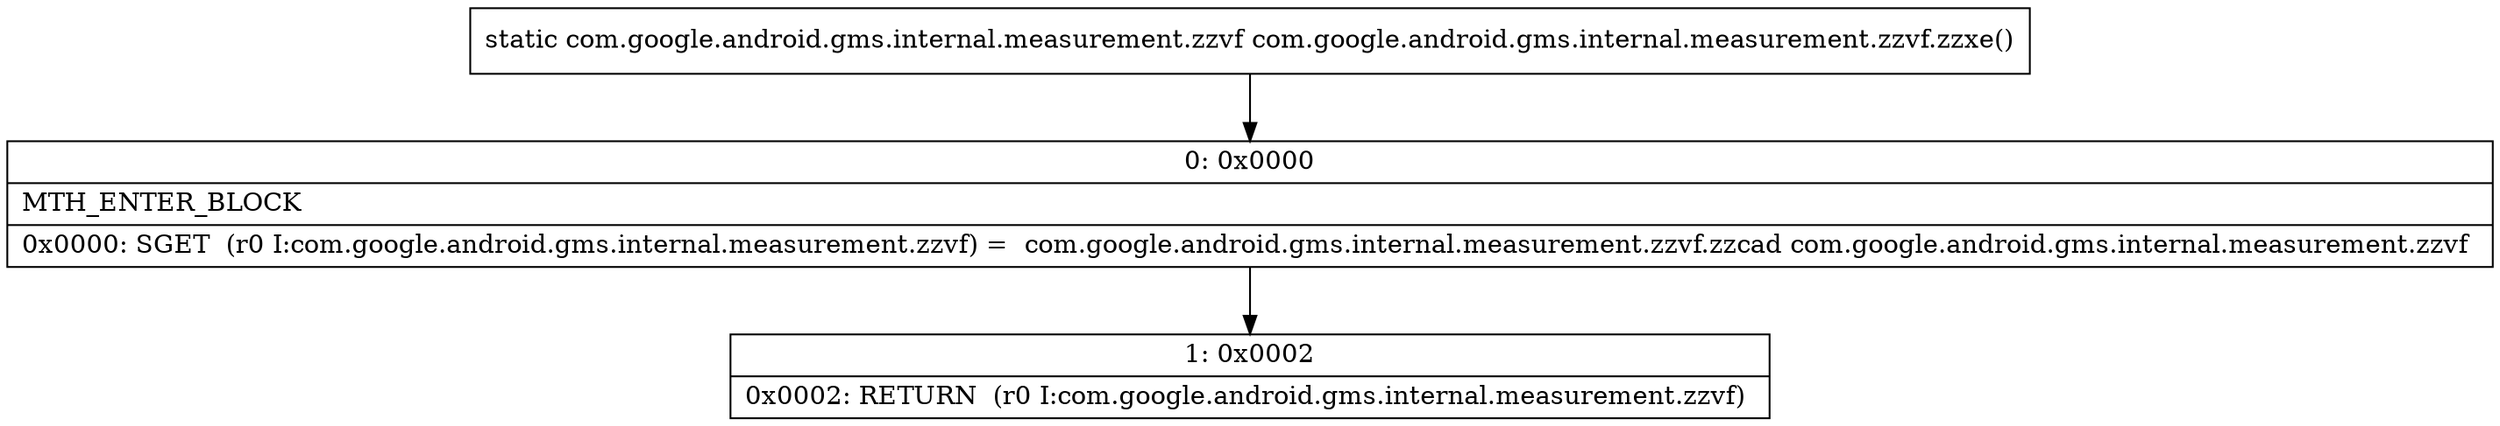 digraph "CFG forcom.google.android.gms.internal.measurement.zzvf.zzxe()Lcom\/google\/android\/gms\/internal\/measurement\/zzvf;" {
Node_0 [shape=record,label="{0\:\ 0x0000|MTH_ENTER_BLOCK\l|0x0000: SGET  (r0 I:com.google.android.gms.internal.measurement.zzvf) =  com.google.android.gms.internal.measurement.zzvf.zzcad com.google.android.gms.internal.measurement.zzvf \l}"];
Node_1 [shape=record,label="{1\:\ 0x0002|0x0002: RETURN  (r0 I:com.google.android.gms.internal.measurement.zzvf) \l}"];
MethodNode[shape=record,label="{static com.google.android.gms.internal.measurement.zzvf com.google.android.gms.internal.measurement.zzvf.zzxe() }"];
MethodNode -> Node_0;
Node_0 -> Node_1;
}

